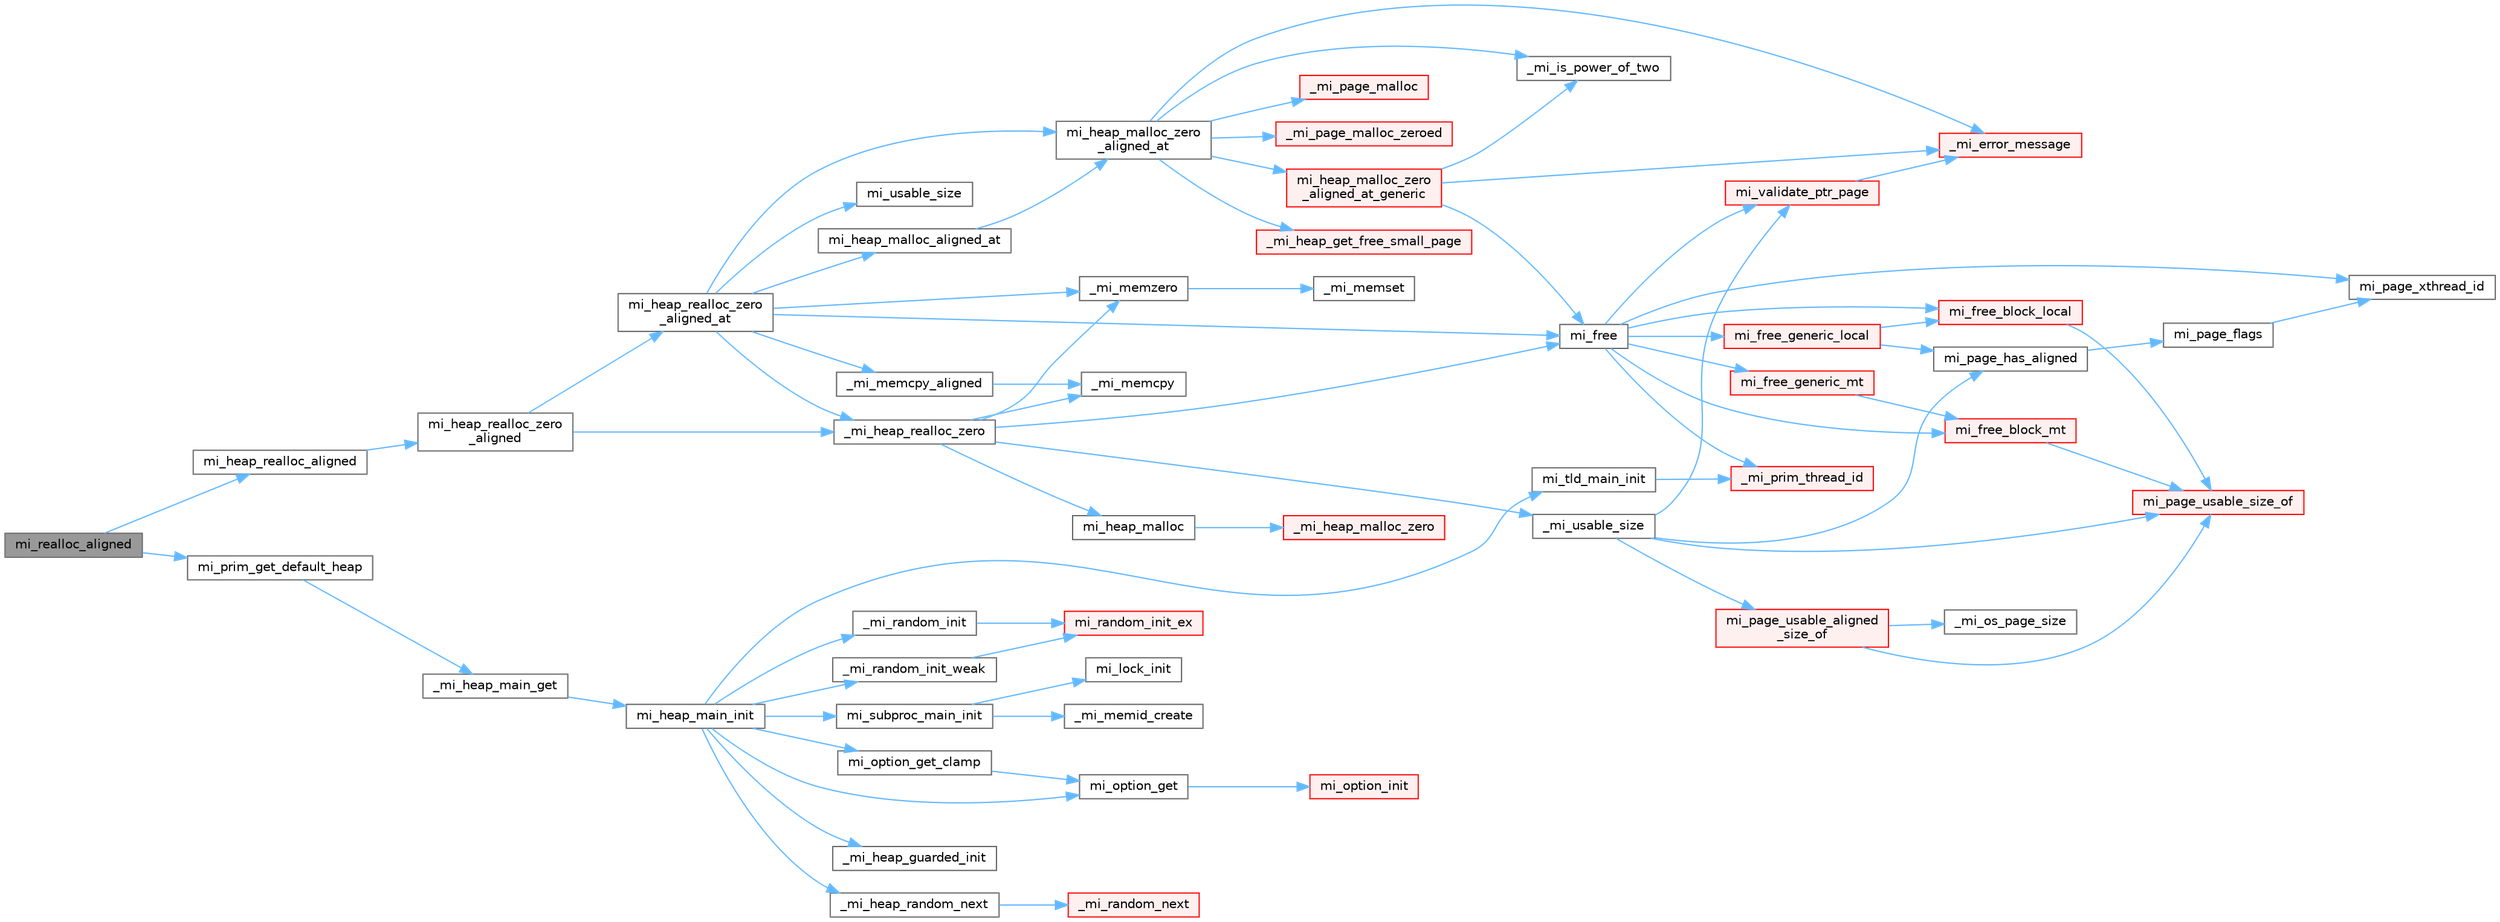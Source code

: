 digraph "mi_realloc_aligned"
{
 // LATEX_PDF_SIZE
  bgcolor="transparent";
  edge [fontname=Helvetica,fontsize=10,labelfontname=Helvetica,labelfontsize=10];
  node [fontname=Helvetica,fontsize=10,shape=box,height=0.2,width=0.4];
  rankdir="LR";
  Node1 [id="Node000001",label="mi_realloc_aligned",height=0.2,width=0.4,color="gray40", fillcolor="grey60", style="filled", fontcolor="black",tooltip=" "];
  Node1 -> Node2 [id="edge1_Node000001_Node000002",color="steelblue1",style="solid",tooltip=" "];
  Node2 [id="Node000002",label="mi_heap_realloc_aligned",height=0.2,width=0.4,color="grey40", fillcolor="white", style="filled",URL="$group__heap.html#gaccf8c249872f30bf1c2493a09197d734",tooltip=" "];
  Node2 -> Node3 [id="edge2_Node000002_Node000003",color="steelblue1",style="solid",tooltip=" "];
  Node3 [id="Node000003",label="mi_heap_realloc_zero\l_aligned",height=0.2,width=0.4,color="grey40", fillcolor="white", style="filled",URL="$alloc-aligned_8c.html#a81c84c48c50ef87aef64267e1dfaee6d",tooltip=" "];
  Node3 -> Node4 [id="edge3_Node000003_Node000004",color="steelblue1",style="solid",tooltip=" "];
  Node4 [id="Node000004",label="_mi_heap_realloc_zero",height=0.2,width=0.4,color="grey40", fillcolor="white", style="filled",URL="$alloc_8c.html#aa0a502a8b4b3af96fbc3bc6a0cf2e092",tooltip=" "];
  Node4 -> Node5 [id="edge4_Node000004_Node000005",color="steelblue1",style="solid",tooltip=" "];
  Node5 [id="Node000005",label="_mi_memcpy",height=0.2,width=0.4,color="grey40", fillcolor="white", style="filled",URL="$_e_a_s_t_l_2packages_2mimalloc_2include_2mimalloc_2internal_8h.html#aced8405f24c39af46117066bb1633924",tooltip=" "];
  Node4 -> Node6 [id="edge5_Node000004_Node000006",color="steelblue1",style="solid",tooltip=" "];
  Node6 [id="Node000006",label="_mi_memzero",height=0.2,width=0.4,color="grey40", fillcolor="white", style="filled",URL="$_e_a_s_t_l_2packages_2mimalloc_2include_2mimalloc_2internal_8h.html#a621a19b2339e1a1d23f8bc1a96eb3b54",tooltip=" "];
  Node6 -> Node7 [id="edge6_Node000006_Node000007",color="steelblue1",style="solid",tooltip=" "];
  Node7 [id="Node000007",label="_mi_memset",height=0.2,width=0.4,color="grey40", fillcolor="white", style="filled",URL="$_e_a_s_t_l_2packages_2mimalloc_2include_2mimalloc_2internal_8h.html#ae042f084f894809035813d45e3c43561",tooltip=" "];
  Node4 -> Node8 [id="edge7_Node000004_Node000008",color="steelblue1",style="solid",tooltip=" "];
  Node8 [id="Node000008",label="_mi_usable_size",height=0.2,width=0.4,color="grey40", fillcolor="white", style="filled",URL="$free_8c.html#ad2304b1ed3a49b8c20e550c060d5627d",tooltip=" "];
  Node8 -> Node9 [id="edge8_Node000008_Node000009",color="steelblue1",style="solid",tooltip=" "];
  Node9 [id="Node000009",label="mi_page_has_aligned",height=0.2,width=0.4,color="grey40", fillcolor="white", style="filled",URL="$_e_a_s_t_l_2packages_2mimalloc_2include_2mimalloc_2internal_8h.html#ae0b5641b1e2fabf59c84685e08520852",tooltip=" "];
  Node9 -> Node10 [id="edge9_Node000009_Node000010",color="steelblue1",style="solid",tooltip=" "];
  Node10 [id="Node000010",label="mi_page_flags",height=0.2,width=0.4,color="grey40", fillcolor="white", style="filled",URL="$_e_a_s_t_l_2packages_2mimalloc_2include_2mimalloc_2internal_8h.html#a3d26e50ecf7ae2045d2a6dc69c3c30c8",tooltip=" "];
  Node10 -> Node11 [id="edge10_Node000010_Node000011",color="steelblue1",style="solid",tooltip=" "];
  Node11 [id="Node000011",label="mi_page_xthread_id",height=0.2,width=0.4,color="grey40", fillcolor="white", style="filled",URL="$_e_a_s_t_l_2packages_2mimalloc_2include_2mimalloc_2internal_8h.html#af15a53be4fb9aa00af3c25632b1b1dac",tooltip=" "];
  Node8 -> Node12 [id="edge11_Node000008_Node000012",color="steelblue1",style="solid",tooltip=" "];
  Node12 [id="Node000012",label="mi_page_usable_aligned\l_size_of",height=0.2,width=0.4,color="red", fillcolor="#FFF0F0", style="filled",URL="$free_8c.html#a85c1b5ab3965f4a581f194aa06d0cf45",tooltip=" "];
  Node12 -> Node13 [id="edge12_Node000012_Node000013",color="steelblue1",style="solid",tooltip=" "];
  Node13 [id="Node000013",label="_mi_os_page_size",height=0.2,width=0.4,color="grey40", fillcolor="white", style="filled",URL="$os_8c.html#a723e4c95209d4c6282b53317473e83d5",tooltip=" "];
  Node12 -> Node17 [id="edge13_Node000012_Node000017",color="steelblue1",style="solid",tooltip=" "];
  Node17 [id="Node000017",label="mi_page_usable_size_of",height=0.2,width=0.4,color="red", fillcolor="#FFF0F0", style="filled",URL="$free_8c.html#a26335e66b160c5319806a2e33f7b70e7",tooltip=" "];
  Node8 -> Node17 [id="edge14_Node000008_Node000017",color="steelblue1",style="solid",tooltip=" "];
  Node8 -> Node19 [id="edge15_Node000008_Node000019",color="steelblue1",style="solid",tooltip=" "];
  Node19 [id="Node000019",label="mi_validate_ptr_page",height=0.2,width=0.4,color="red", fillcolor="#FFF0F0", style="filled",URL="$free_8c.html#a3c325fa47ff6342dca1b913607844b93",tooltip=" "];
  Node19 -> Node20 [id="edge16_Node000019_Node000020",color="steelblue1",style="solid",tooltip=" "];
  Node20 [id="Node000020",label="_mi_error_message",height=0.2,width=0.4,color="red", fillcolor="#FFF0F0", style="filled",URL="$options_8c.html#a2bebc073bcaac71658e57bb260c2e426",tooltip=" "];
  Node4 -> Node64 [id="edge17_Node000004_Node000064",color="steelblue1",style="solid",tooltip=" "];
  Node64 [id="Node000064",label="mi_free",height=0.2,width=0.4,color="grey40", fillcolor="white", style="filled",URL="$group__malloc.html#gaf2c7b89c327d1f60f59e68b9ea644d95",tooltip=" "];
  Node64 -> Node39 [id="edge18_Node000064_Node000039",color="steelblue1",style="solid",tooltip=" "];
  Node39 [id="Node000039",label="_mi_prim_thread_id",height=0.2,width=0.4,color="red", fillcolor="#FFF0F0", style="filled",URL="$prim_8h.html#a3875c92cbb791d0a7c69bc1fd2df6804",tooltip=" "];
  Node64 -> Node65 [id="edge19_Node000064_Node000065",color="steelblue1",style="solid",tooltip=" "];
  Node65 [id="Node000065",label="mi_free_block_local",height=0.2,width=0.4,color="red", fillcolor="#FFF0F0", style="filled",URL="$free_8c.html#a4ea336aeb08fb4786186f6087a751d3c",tooltip=" "];
  Node65 -> Node17 [id="edge20_Node000065_Node000017",color="steelblue1",style="solid",tooltip=" "];
  Node64 -> Node267 [id="edge21_Node000064_Node000267",color="steelblue1",style="solid",tooltip=" "];
  Node267 [id="Node000267",label="mi_free_block_mt",height=0.2,width=0.4,color="red", fillcolor="#FFF0F0", style="filled",URL="$free_8c.html#af5ffcf95b8bfc34e499ae3b203e72475",tooltip=" "];
  Node267 -> Node17 [id="edge22_Node000267_Node000017",color="steelblue1",style="solid",tooltip=" "];
  Node64 -> Node330 [id="edge23_Node000064_Node000330",color="steelblue1",style="solid",tooltip=" "];
  Node330 [id="Node000330",label="mi_free_generic_local",height=0.2,width=0.4,color="red", fillcolor="#FFF0F0", style="filled",URL="$free_8c.html#a2e61936ec89160d051a72f0d1f95424f",tooltip=" "];
  Node330 -> Node65 [id="edge24_Node000330_Node000065",color="steelblue1",style="solid",tooltip=" "];
  Node330 -> Node9 [id="edge25_Node000330_Node000009",color="steelblue1",style="solid",tooltip=" "];
  Node64 -> Node332 [id="edge26_Node000064_Node000332",color="steelblue1",style="solid",tooltip=" "];
  Node332 [id="Node000332",label="mi_free_generic_mt",height=0.2,width=0.4,color="red", fillcolor="#FFF0F0", style="filled",URL="$free_8c.html#acc3316883c1cf74f78cb41e5d1b46ced",tooltip=" "];
  Node332 -> Node267 [id="edge27_Node000332_Node000267",color="steelblue1",style="solid",tooltip=" "];
  Node64 -> Node11 [id="edge28_Node000064_Node000011",color="steelblue1",style="solid",tooltip=" "];
  Node64 -> Node19 [id="edge29_Node000064_Node000019",color="steelblue1",style="solid",tooltip=" "];
  Node4 -> Node333 [id="edge30_Node000004_Node000333",color="steelblue1",style="solid",tooltip=" "];
  Node333 [id="Node000333",label="mi_heap_malloc",height=0.2,width=0.4,color="grey40", fillcolor="white", style="filled",URL="$group__heap.html#gab374e206c7034e0d899fb934e4f4a863",tooltip=" "];
  Node333 -> Node334 [id="edge31_Node000333_Node000334",color="steelblue1",style="solid",tooltip=" "];
  Node334 [id="Node000334",label="_mi_heap_malloc_zero",height=0.2,width=0.4,color="red", fillcolor="#FFF0F0", style="filled",URL="$alloc_8c.html#a4f6dd9bc8d4e47e98566ee77883d703e",tooltip=" "];
  Node3 -> Node486 [id="edge32_Node000003_Node000486",color="steelblue1",style="solid",tooltip=" "];
  Node486 [id="Node000486",label="mi_heap_realloc_zero\l_aligned_at",height=0.2,width=0.4,color="grey40", fillcolor="white", style="filled",URL="$alloc-aligned_8c.html#a1c31e7f7df144e6496e627272467f8cf",tooltip=" "];
  Node486 -> Node4 [id="edge33_Node000486_Node000004",color="steelblue1",style="solid",tooltip=" "];
  Node486 -> Node445 [id="edge34_Node000486_Node000445",color="steelblue1",style="solid",tooltip=" "];
  Node445 [id="Node000445",label="_mi_memcpy_aligned",height=0.2,width=0.4,color="grey40", fillcolor="white", style="filled",URL="$_e_a_s_t_l_2packages_2mimalloc_2include_2mimalloc_2internal_8h.html#a4dbcd4c6bee50fa4a3fb4b5e2a8d1438",tooltip=" "];
  Node445 -> Node5 [id="edge35_Node000445_Node000005",color="steelblue1",style="solid",tooltip=" "];
  Node486 -> Node6 [id="edge36_Node000486_Node000006",color="steelblue1",style="solid",tooltip=" "];
  Node486 -> Node64 [id="edge37_Node000486_Node000064",color="steelblue1",style="solid",tooltip=" "];
  Node486 -> Node487 [id="edge38_Node000486_Node000487",color="steelblue1",style="solid",tooltip=" "];
  Node487 [id="Node000487",label="mi_heap_malloc_aligned_at",height=0.2,width=0.4,color="grey40", fillcolor="white", style="filled",URL="$group__heap.html#gae7ffc045c3996497a7f3a5f6fe7b8aaa",tooltip=" "];
  Node487 -> Node488 [id="edge39_Node000487_Node000488",color="steelblue1",style="solid",tooltip=" "];
  Node488 [id="Node000488",label="mi_heap_malloc_zero\l_aligned_at",height=0.2,width=0.4,color="grey40", fillcolor="white", style="filled",URL="$alloc-aligned_8c.html#a5a91c01df4ee03f2157157434e535648",tooltip=" "];
  Node488 -> Node20 [id="edge40_Node000488_Node000020",color="steelblue1",style="solid",tooltip=" "];
  Node488 -> Node484 [id="edge41_Node000488_Node000484",color="steelblue1",style="solid",tooltip=" "];
  Node484 [id="Node000484",label="_mi_heap_get_free_small_page",height=0.2,width=0.4,color="red", fillcolor="#FFF0F0", style="filled",URL="$_e_a_s_t_l_2packages_2mimalloc_2include_2mimalloc_2internal_8h.html#a5ab9d8fb17d6213eb9789008e8d69ac1",tooltip=" "];
  Node488 -> Node210 [id="edge42_Node000488_Node000210",color="steelblue1",style="solid",tooltip=" "];
  Node210 [id="Node000210",label="_mi_is_power_of_two",height=0.2,width=0.4,color="grey40", fillcolor="white", style="filled",URL="$_e_a_s_t_l_2packages_2mimalloc_2include_2mimalloc_2internal_8h.html#ac46068515202fb9642f6b2610836bd82",tooltip=" "];
  Node488 -> Node338 [id="edge43_Node000488_Node000338",color="steelblue1",style="solid",tooltip=" "];
  Node338 [id="Node000338",label="_mi_page_malloc",height=0.2,width=0.4,color="red", fillcolor="#FFF0F0", style="filled",URL="$alloc_8c.html#a97c32575c2b27f4dc75af2429c45819d",tooltip=" "];
  Node488 -> Node489 [id="edge44_Node000488_Node000489",color="steelblue1",style="solid",tooltip=" "];
  Node489 [id="Node000489",label="_mi_page_malloc_zeroed",height=0.2,width=0.4,color="red", fillcolor="#FFF0F0", style="filled",URL="$alloc_8c.html#adfd7ea63bc22fb012fb1b5ddcb0253d9",tooltip=" "];
  Node488 -> Node490 [id="edge45_Node000488_Node000490",color="steelblue1",style="solid",tooltip=" "];
  Node490 [id="Node000490",label="mi_heap_malloc_zero\l_aligned_at_generic",height=0.2,width=0.4,color="red", fillcolor="#FFF0F0", style="filled",URL="$alloc-aligned_8c.html#af2d93c20264f100910f38ae10bd6e9d8",tooltip=" "];
  Node490 -> Node20 [id="edge46_Node000490_Node000020",color="steelblue1",style="solid",tooltip=" "];
  Node490 -> Node210 [id="edge47_Node000490_Node000210",color="steelblue1",style="solid",tooltip=" "];
  Node490 -> Node64 [id="edge48_Node000490_Node000064",color="steelblue1",style="solid",tooltip=" "];
  Node486 -> Node488 [id="edge49_Node000486_Node000488",color="steelblue1",style="solid",tooltip=" "];
  Node486 -> Node485 [id="edge50_Node000486_Node000485",color="steelblue1",style="solid",tooltip=" "];
  Node485 [id="Node000485",label="mi_usable_size",height=0.2,width=0.4,color="grey40", fillcolor="white", style="filled",URL="$group__extended.html#ga089c859d9eddc5f9b4bd946cd53cebee",tooltip=" "];
  Node1 -> Node277 [id="edge51_Node000001_Node000277",color="steelblue1",style="solid",tooltip=" "];
  Node277 [id="Node000277",label="mi_prim_get_default_heap",height=0.2,width=0.4,color="grey40", fillcolor="white", style="filled",URL="$prim_8h.html#a986e62564728229db3ccecbd6e97fd98",tooltip=" "];
  Node277 -> Node278 [id="edge52_Node000277_Node000278",color="steelblue1",style="solid",tooltip=" "];
  Node278 [id="Node000278",label="_mi_heap_main_get",height=0.2,width=0.4,color="grey40", fillcolor="white", style="filled",URL="$_e_a_s_t_l_2packages_2mimalloc_2src_2init_8c.html#a1feeb4148fb048caf23361152895a55c",tooltip=" "];
  Node278 -> Node279 [id="edge53_Node000278_Node000279",color="steelblue1",style="solid",tooltip=" "];
  Node279 [id="Node000279",label="mi_heap_main_init",height=0.2,width=0.4,color="grey40", fillcolor="white", style="filled",URL="$_e_a_s_t_l_2packages_2mimalloc_2src_2init_8c.html#a5d8b12ae7942ecf3eb4e8ffd313a263a",tooltip=" "];
  Node279 -> Node280 [id="edge54_Node000279_Node000280",color="steelblue1",style="solid",tooltip=" "];
  Node280 [id="Node000280",label="_mi_heap_guarded_init",height=0.2,width=0.4,color="grey40", fillcolor="white", style="filled",URL="$_e_a_s_t_l_2packages_2mimalloc_2src_2init_8c.html#a70e3672a1e08dcb5e7e311d403693394",tooltip=" "];
  Node279 -> Node281 [id="edge55_Node000279_Node000281",color="steelblue1",style="solid",tooltip=" "];
  Node281 [id="Node000281",label="_mi_heap_random_next",height=0.2,width=0.4,color="grey40", fillcolor="white", style="filled",URL="$heap_8c.html#a68ddb5f2c595ea9d4e8d450342b4713c",tooltip=" "];
  Node281 -> Node282 [id="edge56_Node000281_Node000282",color="steelblue1",style="solid",tooltip=" "];
  Node282 [id="Node000282",label="_mi_random_next",height=0.2,width=0.4,color="red", fillcolor="#FFF0F0", style="filled",URL="$random_8c.html#ae7c0ab020aad85edd43240680cc4f76e",tooltip=" "];
  Node279 -> Node287 [id="edge57_Node000279_Node000287",color="steelblue1",style="solid",tooltip=" "];
  Node287 [id="Node000287",label="_mi_random_init",height=0.2,width=0.4,color="grey40", fillcolor="white", style="filled",URL="$random_8c.html#aca9dc8a900f1b727e326063778b2eee1",tooltip=" "];
  Node287 -> Node288 [id="edge58_Node000287_Node000288",color="steelblue1",style="solid",tooltip=" "];
  Node288 [id="Node000288",label="mi_random_init_ex",height=0.2,width=0.4,color="red", fillcolor="#FFF0F0", style="filled",URL="$random_8c.html#ab23662b29a587205a8f597fa5a2e1de6",tooltip=" "];
  Node279 -> Node296 [id="edge59_Node000279_Node000296",color="steelblue1",style="solid",tooltip=" "];
  Node296 [id="Node000296",label="_mi_random_init_weak",height=0.2,width=0.4,color="grey40", fillcolor="white", style="filled",URL="$random_8c.html#a6bfdbdbf180aa56ff5697e0f2e3ca49a",tooltip=" "];
  Node296 -> Node288 [id="edge60_Node000296_Node000288",color="steelblue1",style="solid",tooltip=" "];
  Node279 -> Node23 [id="edge61_Node000279_Node000023",color="steelblue1",style="solid",tooltip=" "];
  Node23 [id="Node000023",label="mi_option_get",height=0.2,width=0.4,color="grey40", fillcolor="white", style="filled",URL="$group__options.html#ga7e8af195cc81d3fa64ccf2662caa565a",tooltip=" "];
  Node23 -> Node24 [id="edge62_Node000023_Node000024",color="steelblue1",style="solid",tooltip=" "];
  Node24 [id="Node000024",label="mi_option_init",height=0.2,width=0.4,color="red", fillcolor="#FFF0F0", style="filled",URL="$options_8c.html#a61970c5b942f29a5dea8a39742421cfe",tooltip=" "];
  Node279 -> Node224 [id="edge63_Node000279_Node000224",color="steelblue1",style="solid",tooltip=" "];
  Node224 [id="Node000224",label="mi_option_get_clamp",height=0.2,width=0.4,color="grey40", fillcolor="white", style="filled",URL="$group__options.html#ga96ad9c406338bd314cfe878cfc9bf723",tooltip=" "];
  Node224 -> Node23 [id="edge64_Node000224_Node000023",color="steelblue1",style="solid",tooltip=" "];
  Node279 -> Node297 [id="edge65_Node000279_Node000297",color="steelblue1",style="solid",tooltip=" "];
  Node297 [id="Node000297",label="mi_subproc_main_init",height=0.2,width=0.4,color="grey40", fillcolor="white", style="filled",URL="$_e_a_s_t_l_2packages_2mimalloc_2src_2init_8c.html#a51b6f4fa5d8cbde3881bf41e2a9d7a73",tooltip=" "];
  Node297 -> Node205 [id="edge66_Node000297_Node000205",color="steelblue1",style="solid",tooltip=" "];
  Node205 [id="Node000205",label="_mi_memid_create",height=0.2,width=0.4,color="grey40", fillcolor="white", style="filled",URL="$_e_a_s_t_l_2packages_2mimalloc_2include_2mimalloc_2internal_8h.html#a666352100ead3b22c4cd8ac803b1b1f8",tooltip=" "];
  Node297 -> Node298 [id="edge67_Node000297_Node000298",color="steelblue1",style="solid",tooltip=" "];
  Node298 [id="Node000298",label="mi_lock_init",height=0.2,width=0.4,color="grey40", fillcolor="white", style="filled",URL="$_e_a_s_t_l_2packages_2mimalloc_2include_2mimalloc_2atomic_8h.html#a0aad6b1ce67a3a8f2c712d86cadc125e",tooltip=" "];
  Node279 -> Node299 [id="edge68_Node000279_Node000299",color="steelblue1",style="solid",tooltip=" "];
  Node299 [id="Node000299",label="mi_tld_main_init",height=0.2,width=0.4,color="grey40", fillcolor="white", style="filled",URL="$_e_a_s_t_l_2packages_2mimalloc_2src_2init_8c.html#a5b314759773d0dc745240cdf90e7f1b0",tooltip=" "];
  Node299 -> Node39 [id="edge69_Node000299_Node000039",color="steelblue1",style="solid",tooltip=" "];
}

